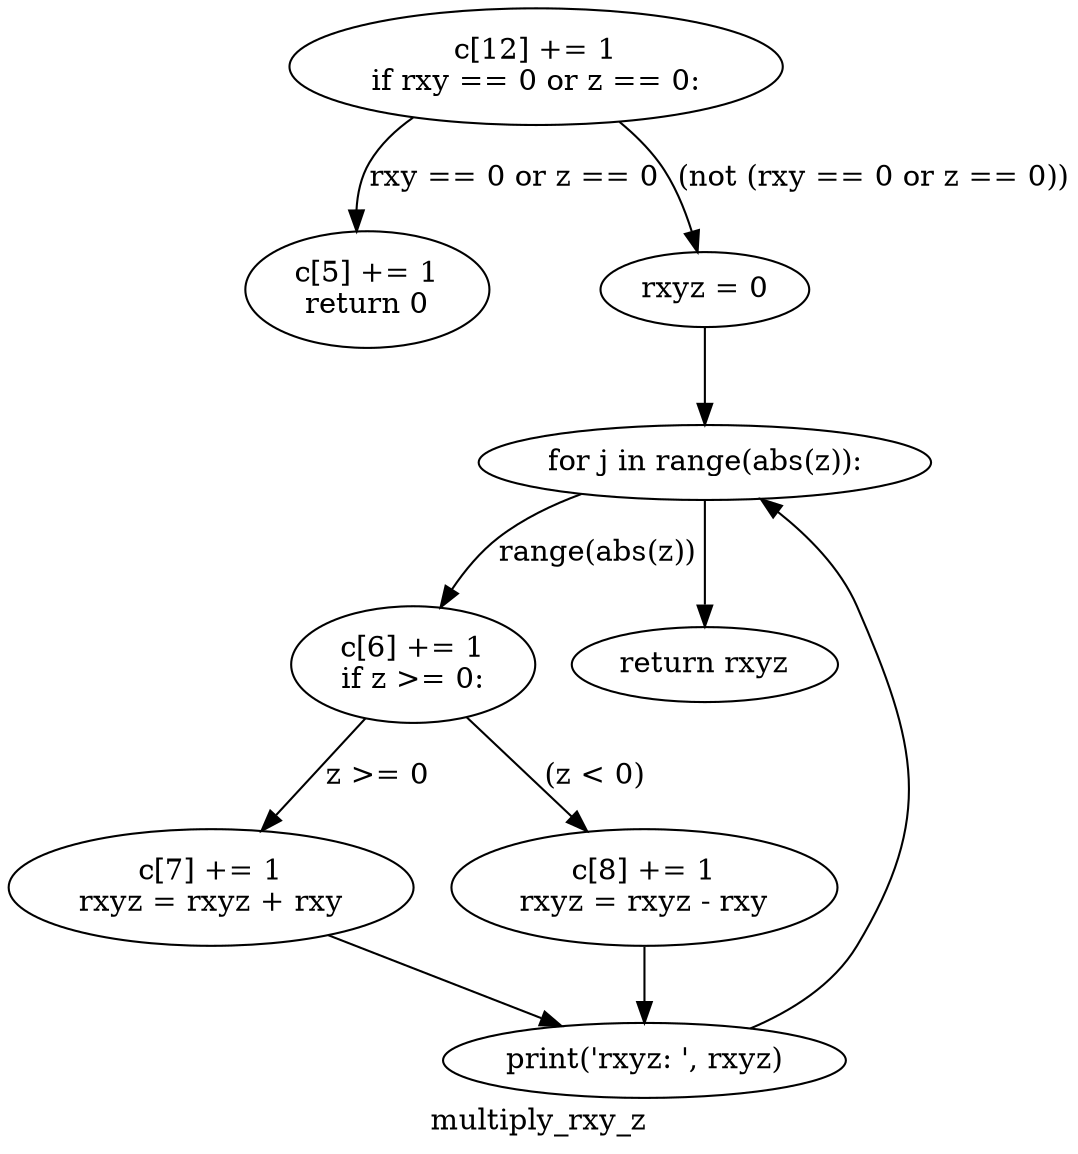 digraph clustermultiply_rxy_z {
	graph [bb="0,0,414.01,548.45",
		label=multiply_rxy_z,
		lheight=0.22,
		lp="207,11.875",
		lwidth=1.16
	];
	node [label="\N"];
	1	[height=0.77585,
		label="c[12] += 1
if rxy == 0 or z == 0:
",
		pos="219.26,520.52",
		width=2.6566];
	2	[height=0.77585,
		label="c[5] += 1
return 0
",
		pos="155.26,412.9",
		width=1.3602];
	1 -> 2	[label="rxy == 0 or z == 0",
		lp="208.76,466.71",
		pos="e,150.56,441.2 174.11,495.49 166.94,489.63 160.51,482.67 156.26,474.58 152.74,467.9 151.12,460.19 150.6,452.57"];
	3	[height=0.5,
		label="rxyz = 0
",
		pos="283.26,412.9",
		width=1.1551];
	1 -> 3	[label="(not (rxy == 0 or z == 0))",
		lp="341.63,466.71",
		pos="e,279,431.21 246.93,493.41 252.16,487.56 257.24,481.14 261.26,474.58 267.36,464.62 272.14,452.71 275.67,442.08"];
	5	[height=0.5,
		label="for j in range(abs(z)):
",
		pos="283.26,329.97",
		width=2.458];
	3 -> 5	[pos="e,283.26,348.39 283.26,394.74 283.26,384.62 283.26,371.54 283.26,359.87"];
	6	[height=0.77585,
		label="c[6] += 1
if z >= 0:
",
		pos="165.26,232.29",
		width=1.3602];
	5 -> 6	[label="range(abs(z))",
		lp="243.01,286.1",
		pos="e,178.47,259.67 238.93,314.03 227.36,308.83 215.44,302.18 205.76,293.97 197.6,287.06 190.41,278.1 184.45,269.2"];
	7	[height=0.5,
		label="return rxyz
",
		pos="283.26,232.29",
		width=1.4046];
	5 -> 7	[pos="e,283.26,250.57 283.26,311.87 283.26,297.94 283.26,277.98 283.26,261.67"];
	8	[height=0.77585,
		label="c[7] += 1
rxyz = rxyz + rxy
",
		pos="80.257,124.68",
		width=2.2294];
	6 -> 8	[label="z >= 0",
		lp="146.63,178.49",
		pos="e,101.25,151.76 145.33,206.53 134.25,192.77 120.3,175.43 108.15,160.34"];
	10	[height=0.77585,
		label="c[8] += 1
rxyz = rxyz - rxy
",
		pos="256.26,124.68",
		width=2.1557];
	6 -> 10	[label="(z < 0)",
		lp="235.01,178.49",
		pos="e,233.67,151.89 186.36,206.8 198.21,193.04 213.2,175.65 226.25,160.5"];
	9	[height=0.5,
		label="print('rxyz: ', rxyz)
",
		pos="256.26,41.75",
		width=2.1947];
	8 -> 9	[pos="e,222.26,58.382 127.88,101.78 154.1,89.725 186.42,74.863 212.07,63.068"];
	9 -> 5	[pos="e,304.25,312.21 297.32,57.59 314.75,66.173 333.32,78.884 343.26,96.75 378.58,160.24 368.77,192.19 343.26,260.22 336.93,277.1 324.38,\
292.55 312.38,304.51"];
	10 -> 9	[pos="e,256.26,60.224 256.26,96.281 256.26,88.364 256.26,79.699 256.26,71.691"];
}
